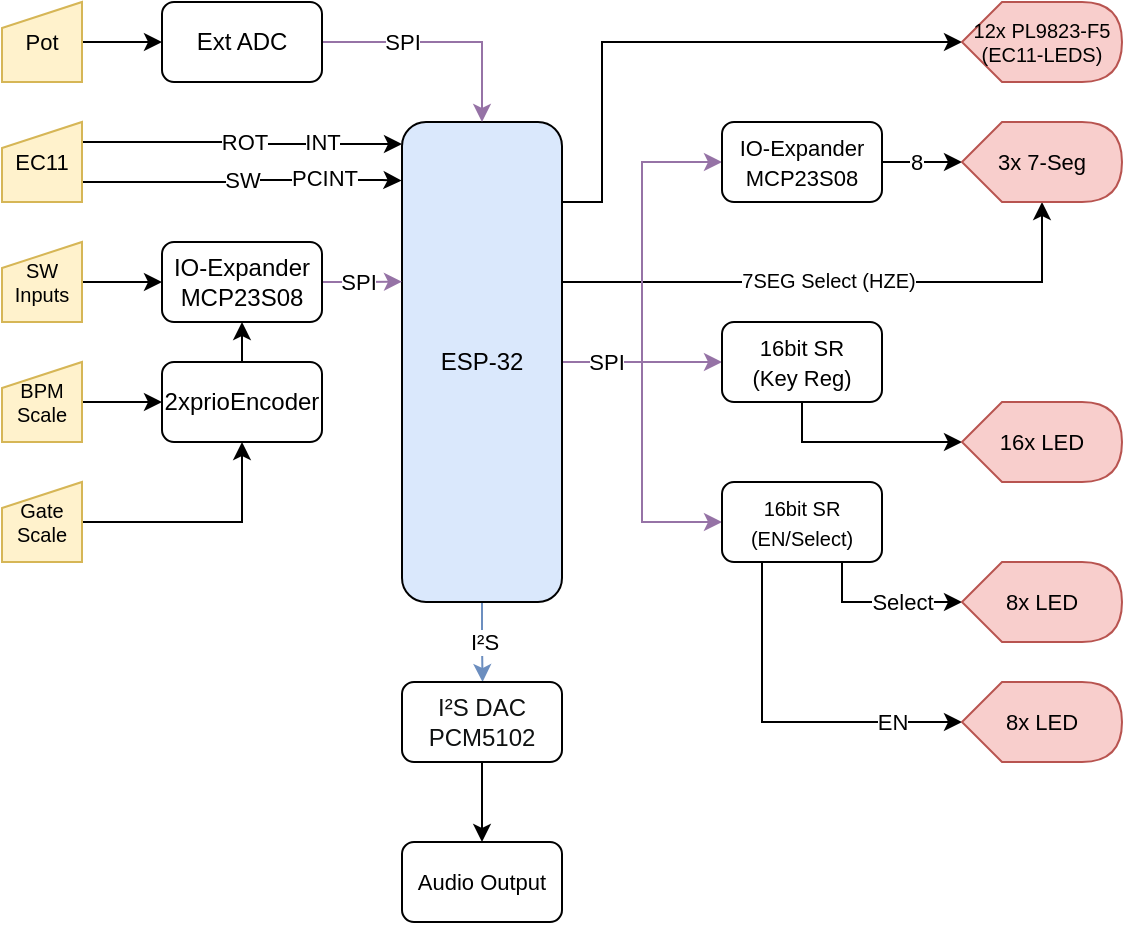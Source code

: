 <mxfile version="16.5.1" type="device"><diagram id="4VYLh-zP7Bx_i5LEst_N" name="Page-1"><mxGraphModel dx="593" dy="371" grid="1" gridSize="10" guides="1" tooltips="1" connect="1" arrows="1" fold="1" page="1" pageScale="1" pageWidth="827" pageHeight="1169" math="1" shadow="0"><root><mxCell id="0"/><mxCell id="1" parent="0"/><mxCell id="YsFZpdaAGVKWQpliaQsy-10" style="edgeStyle=orthogonalEdgeStyle;rounded=0;orthogonalLoop=1;jettySize=auto;html=1;exitX=1;exitY=0.75;exitDx=0;exitDy=0;entryX=0;entryY=0.5;entryDx=0;entryDy=0;fillColor=#e1d5e7;strokeColor=#9673a6;" parent="1" source="Yzz7cIyKh2HSDoEg84I8-15" target="Yzz7cIyKh2HSDoEg84I8-105" edge="1"><mxGeometry relative="1" as="geometry"><Array as="points"><mxPoint x="400" y="380"/><mxPoint x="440" y="380"/><mxPoint x="440" y="460"/></Array></mxGeometry></mxCell><mxCell id="YsFZpdaAGVKWQpliaQsy-11" style="edgeStyle=orthogonalEdgeStyle;rounded=0;orthogonalLoop=1;jettySize=auto;html=1;exitX=1;exitY=0.75;exitDx=0;exitDy=0;fillColor=#e1d5e7;strokeColor=#9673a6;entryX=0;entryY=0.5;entryDx=0;entryDy=0;" parent="1" source="Yzz7cIyKh2HSDoEg84I8-15" target="Yzz7cIyKh2HSDoEg84I8-83" edge="1"><mxGeometry relative="1" as="geometry"><Array as="points"><mxPoint x="450" y="380"/><mxPoint x="450" y="380"/></Array></mxGeometry></mxCell><mxCell id="XtVu1ge8k_I-QHsos5Rw-14" style="edgeStyle=orthogonalEdgeStyle;rounded=0;orthogonalLoop=1;jettySize=auto;html=1;exitX=1;exitY=0.25;exitDx=0;exitDy=0;entryX=0;entryY=0.5;entryDx=0;entryDy=0;entryPerimeter=0;" parent="1" source="Yzz7cIyKh2HSDoEg84I8-15" target="Yzz7cIyKh2HSDoEg84I8-70" edge="1"><mxGeometry relative="1" as="geometry"><Array as="points"><mxPoint x="400" y="300"/><mxPoint x="420" y="300"/><mxPoint x="420" y="220"/></Array></mxGeometry></mxCell><mxCell id="XtVu1ge8k_I-QHsos5Rw-16" style="edgeStyle=orthogonalEdgeStyle;rounded=0;orthogonalLoop=1;jettySize=auto;html=1;exitX=1;exitY=0.5;exitDx=0;exitDy=0;entryX=0;entryY=0;entryDx=40;entryDy=40;entryPerimeter=0;" parent="1" source="Yzz7cIyKh2HSDoEg84I8-15" target="Yzz7cIyKh2HSDoEg84I8-30" edge="1"><mxGeometry relative="1" as="geometry"><Array as="points"><mxPoint x="640" y="340"/></Array></mxGeometry></mxCell><mxCell id="KPdPLMar8FW5ZZJh2PHd-12" value="&lt;font style=&quot;font-size: 10px&quot;&gt;7SEG Select (HZE)&lt;/font&gt;" style="edgeLabel;html=1;align=center;verticalAlign=middle;resizable=0;points=[];" parent="XtVu1ge8k_I-QHsos5Rw-16" vertex="1" connectable="0"><mxGeometry x="0.077" y="1" relative="1" as="geometry"><mxPoint as="offset"/></mxGeometry></mxCell><mxCell id="y79ebCIUgbflpvUtCevO-20" style="edgeStyle=orthogonalEdgeStyle;rounded=0;orthogonalLoop=1;jettySize=auto;html=1;exitX=1;exitY=0.5;exitDx=0;exitDy=0;entryX=0;entryY=0.5;entryDx=0;entryDy=0;fontFamily=Helvetica;fontSize=11;fillColor=#e1d5e7;strokeColor=#9673a6;" parent="1" source="Yzz7cIyKh2HSDoEg84I8-15" target="Yzz7cIyKh2HSDoEg84I8-21" edge="1"><mxGeometry relative="1" as="geometry"/></mxCell><mxCell id="y79ebCIUgbflpvUtCevO-21" value="SPI" style="edgeLabel;html=1;align=center;verticalAlign=middle;resizable=0;points=[];fontSize=11;fontFamily=Helvetica;" parent="y79ebCIUgbflpvUtCevO-20" vertex="1" connectable="0"><mxGeometry x="-0.827" y="-1" relative="1" as="geometry"><mxPoint x="6" y="-1" as="offset"/></mxGeometry></mxCell><mxCell id="XlLFYsl8-gilaUc90BuH-1" style="edgeStyle=orthogonalEdgeStyle;rounded=0;orthogonalLoop=1;jettySize=auto;html=1;exitX=0.5;exitY=1;exitDx=0;exitDy=0;fillColor=#dae8fc;strokeColor=#6c8ebf;" parent="1" source="Yzz7cIyKh2HSDoEg84I8-15" edge="1"><mxGeometry relative="1" as="geometry"><mxPoint x="360.286" y="540" as="targetPoint"/></mxGeometry></mxCell><mxCell id="XlLFYsl8-gilaUc90BuH-4" value="I²S" style="edgeLabel;html=1;align=center;verticalAlign=middle;resizable=0;points=[];fontSize=11;fontFamily=Helvetica;" parent="XlLFYsl8-gilaUc90BuH-1" vertex="1" connectable="0"><mxGeometry x="0.734" relative="1" as="geometry"><mxPoint y="-15" as="offset"/></mxGeometry></mxCell><mxCell id="Yzz7cIyKh2HSDoEg84I8-15" value="ESP-32" style="rounded=1;whiteSpace=wrap;html=1;fillColor=#dae8fc;strokeColor=default;gradientColor=none;glass=0;sketch=0;shadow=0;" parent="1" vertex="1"><mxGeometry x="320" y="260" width="80" height="240" as="geometry"/></mxCell><mxCell id="Yzz7cIyKh2HSDoEg84I8-32" style="edgeStyle=orthogonalEdgeStyle;rounded=0;orthogonalLoop=1;jettySize=auto;html=1;exitX=1;exitY=0.5;exitDx=0;exitDy=0;entryX=0;entryY=0.5;entryDx=0;entryDy=0;entryPerimeter=0;fontSize=11;" parent="1" source="Yzz7cIyKh2HSDoEg84I8-21" target="Yzz7cIyKh2HSDoEg84I8-30" edge="1"><mxGeometry relative="1" as="geometry"/></mxCell><mxCell id="KPdPLMar8FW5ZZJh2PHd-13" value="8" style="edgeLabel;html=1;align=center;verticalAlign=middle;resizable=0;points=[];" parent="Yzz7cIyKh2HSDoEg84I8-32" vertex="1" connectable="0"><mxGeometry x="-0.183" y="-2" relative="1" as="geometry"><mxPoint y="-2" as="offset"/></mxGeometry></mxCell><mxCell id="Yzz7cIyKh2HSDoEg84I8-21" value="&lt;font style=&quot;font-size: 11px&quot;&gt;IO-Expander&lt;br&gt;MCP23S08&lt;/font&gt;" style="rounded=1;whiteSpace=wrap;html=1;" parent="1" vertex="1"><mxGeometry x="480" y="260" width="80" height="40" as="geometry"/></mxCell><mxCell id="XMXrXdqW2n2KZjJ4oG5D-4" style="edgeStyle=orthogonalEdgeStyle;rounded=0;orthogonalLoop=1;jettySize=auto;html=1;exitX=1;exitY=0.5;exitDx=0;exitDy=0;entryX=0;entryY=0.5;entryDx=0;entryDy=0;" parent="1" source="Yzz7cIyKh2HSDoEg84I8-26" target="XMXrXdqW2n2KZjJ4oG5D-1" edge="1"><mxGeometry relative="1" as="geometry"/></mxCell><mxCell id="Yzz7cIyKh2HSDoEg84I8-26" value="&lt;font style=&quot;font-size: 11px&quot;&gt;Pot&lt;/font&gt;" style="shape=manualInput;whiteSpace=wrap;html=1;fontSize=11;size=13;fillColor=#fff2cc;strokeColor=#d6b656;" parent="1" vertex="1"><mxGeometry x="120" y="200" width="40" height="40" as="geometry"/></mxCell><mxCell id="Yzz7cIyKh2HSDoEg84I8-30" value="3x 7-Seg" style="shape=display;whiteSpace=wrap;html=1;fontSize=11;fillColor=#f8cecc;strokeColor=#b85450;" parent="1" vertex="1"><mxGeometry x="600" y="260" width="80" height="40" as="geometry"/></mxCell><mxCell id="Yzz7cIyKh2HSDoEg84I8-61" style="edgeStyle=orthogonalEdgeStyle;rounded=0;orthogonalLoop=1;jettySize=auto;html=1;exitX=1;exitY=0.25;exitDx=0;exitDy=0;entryX=0;entryY=0.046;entryDx=0;entryDy=0;fontSize=10;endArrow=classic;endFill=1;elbow=vertical;entryPerimeter=0;" parent="1" source="Yzz7cIyKh2HSDoEg84I8-59" target="Yzz7cIyKh2HSDoEg84I8-15" edge="1"><mxGeometry relative="1" as="geometry"/></mxCell><mxCell id="Yzz7cIyKh2HSDoEg84I8-74" value="ROT" style="edgeLabel;html=1;align=center;verticalAlign=middle;resizable=0;points=[];fontSize=11;" parent="Yzz7cIyKh2HSDoEg84I8-61" vertex="1" connectable="0"><mxGeometry x="-0.1" relative="1" as="geometry"><mxPoint x="8" as="offset"/></mxGeometry></mxCell><mxCell id="Yzz7cIyKh2HSDoEg84I8-72" style="edgeStyle=orthogonalEdgeStyle;rounded=0;orthogonalLoop=1;jettySize=auto;html=1;exitX=1;exitY=0.75;exitDx=0;exitDy=0;fontSize=10;endArrow=classic;endFill=1;elbow=vertical;entryX=-0.003;entryY=0.122;entryDx=0;entryDy=0;entryPerimeter=0;" parent="1" source="Yzz7cIyKh2HSDoEg84I8-59" target="Yzz7cIyKh2HSDoEg84I8-15" edge="1"><mxGeometry relative="1" as="geometry"><mxPoint x="310" y="290" as="targetPoint"/><Array as="points"><mxPoint x="240" y="290"/><mxPoint x="240" y="289"/><mxPoint x="310" y="289"/></Array></mxGeometry></mxCell><mxCell id="Yzz7cIyKh2HSDoEg84I8-73" value="SW" style="edgeLabel;html=1;align=center;verticalAlign=middle;resizable=0;points=[];fontSize=11;" parent="Yzz7cIyKh2HSDoEg84I8-72" vertex="1" connectable="0"><mxGeometry x="0.086" y="1" relative="1" as="geometry"><mxPoint x="-7" y="1" as="offset"/></mxGeometry></mxCell><mxCell id="YsFZpdaAGVKWQpliaQsy-16" value="INT" style="edgeLabel;html=1;align=center;verticalAlign=middle;resizable=0;points=[];" parent="Yzz7cIyKh2HSDoEg84I8-72" vertex="1" connectable="0"><mxGeometry x="0.688" y="-1" relative="1" as="geometry"><mxPoint x="-15" y="-20" as="offset"/></mxGeometry></mxCell><mxCell id="y79ebCIUgbflpvUtCevO-17" value="PCINT" style="edgeLabel;html=1;align=center;verticalAlign=middle;resizable=0;points=[];fontSize=11;fontFamily=Helvetica;" parent="Yzz7cIyKh2HSDoEg84I8-72" vertex="1" connectable="0"><mxGeometry x="0.509" y="1" relative="1" as="geometry"><mxPoint as="offset"/></mxGeometry></mxCell><mxCell id="Yzz7cIyKh2HSDoEg84I8-59" value="EC11" style="shape=manualInput;whiteSpace=wrap;html=1;fontSize=11;size=13;fillColor=#fff2cc;strokeColor=#d6b656;" parent="1" vertex="1"><mxGeometry x="120" y="260" width="40" height="40" as="geometry"/></mxCell><mxCell id="Yzz7cIyKh2HSDoEg84I8-70" value="12x PL9823-F5&lt;br&gt;(EC11-LEDS)" style="shape=display;whiteSpace=wrap;html=1;fontSize=10;fillColor=#f8cecc;strokeColor=#b85450;size=0.25;" parent="1" vertex="1"><mxGeometry x="600" y="200" width="80" height="40" as="geometry"/></mxCell><mxCell id="n66vILwVa508dORG7SmE-6" style="edgeStyle=orthogonalEdgeStyle;rounded=0;orthogonalLoop=1;jettySize=auto;html=1;exitX=1;exitY=0.5;exitDx=0;exitDy=0;entryX=0.5;entryY=1;entryDx=0;entryDy=0;" edge="1" parent="1" source="Yzz7cIyKh2HSDoEg84I8-91" target="n66vILwVa508dORG7SmE-1"><mxGeometry relative="1" as="geometry"><mxPoint x="240" y="460" as="targetPoint"/></mxGeometry></mxCell><mxCell id="Yzz7cIyKh2HSDoEg84I8-91" value="Gate&lt;br&gt;Scale" style="shape=manualInput;whiteSpace=wrap;html=1;fontSize=10;size=13;fillColor=#fff2cc;strokeColor=#d6b656;" parent="1" vertex="1"><mxGeometry x="120" y="440" width="40" height="40" as="geometry"/></mxCell><mxCell id="n66vILwVa508dORG7SmE-4" style="edgeStyle=orthogonalEdgeStyle;rounded=0;orthogonalLoop=1;jettySize=auto;html=1;entryX=0;entryY=0.5;entryDx=0;entryDy=0;" edge="1" parent="1" source="Yzz7cIyKh2HSDoEg84I8-92" target="n66vILwVa508dORG7SmE-1"><mxGeometry relative="1" as="geometry"/></mxCell><mxCell id="Yzz7cIyKh2HSDoEg84I8-92" value="BPM&lt;br&gt;Scale" style="shape=manualInput;whiteSpace=wrap;html=1;fontSize=10;size=13;fillColor=#fff2cc;strokeColor=#d6b656;" parent="1" vertex="1"><mxGeometry x="120" y="380" width="40" height="40" as="geometry"/></mxCell><mxCell id="y79ebCIUgbflpvUtCevO-24" style="edgeStyle=orthogonalEdgeStyle;rounded=0;orthogonalLoop=1;jettySize=auto;html=1;exitX=0.5;exitY=1;exitDx=0;exitDy=0;entryX=0;entryY=0.5;entryDx=0;entryDy=0;entryPerimeter=0;fontFamily=Helvetica;fontSize=11;" parent="1" source="Yzz7cIyKh2HSDoEg84I8-83" target="Yzz7cIyKh2HSDoEg84I8-86" edge="1"><mxGeometry relative="1" as="geometry"/></mxCell><mxCell id="Yzz7cIyKh2HSDoEg84I8-83" value="&lt;font style=&quot;font-size: 11px&quot;&gt;16bit SR&lt;br&gt;(Key Reg)&lt;/font&gt;" style="rounded=1;whiteSpace=wrap;html=1;" parent="1" vertex="1"><mxGeometry x="480" y="360" width="80" height="40" as="geometry"/></mxCell><mxCell id="Yzz7cIyKh2HSDoEg84I8-86" value="16x LED" style="shape=display;whiteSpace=wrap;html=1;fontSize=11;fillColor=#f8cecc;strokeColor=#b85450;size=0.25;" parent="1" vertex="1"><mxGeometry x="600" y="400" width="80" height="40" as="geometry"/></mxCell><mxCell id="KPdPLMar8FW5ZZJh2PHd-17" style="edgeStyle=orthogonalEdgeStyle;rounded=0;orthogonalLoop=1;jettySize=auto;html=1;exitX=0.25;exitY=1;exitDx=0;exitDy=0;entryX=0;entryY=0.5;entryDx=0;entryDy=0;entryPerimeter=0;" parent="1" source="Yzz7cIyKh2HSDoEg84I8-105" target="KPdPLMar8FW5ZZJh2PHd-16" edge="1"><mxGeometry relative="1" as="geometry"/></mxCell><mxCell id="y79ebCIUgbflpvUtCevO-1" value="EN" style="edgeLabel;html=1;align=center;verticalAlign=middle;resizable=0;points=[];" parent="KPdPLMar8FW5ZZJh2PHd-17" vertex="1" connectable="0"><mxGeometry x="0.5" relative="1" as="geometry"><mxPoint x="10" as="offset"/></mxGeometry></mxCell><mxCell id="KPdPLMar8FW5ZZJh2PHd-18" style="edgeStyle=orthogonalEdgeStyle;rounded=0;orthogonalLoop=1;jettySize=auto;html=1;exitX=0.75;exitY=1;exitDx=0;exitDy=0;entryX=0;entryY=0.5;entryDx=0;entryDy=0;entryPerimeter=0;" parent="1" source="Yzz7cIyKh2HSDoEg84I8-105" target="Yzz7cIyKh2HSDoEg84I8-106" edge="1"><mxGeometry relative="1" as="geometry"><Array as="points"><mxPoint x="540" y="500"/></Array></mxGeometry></mxCell><mxCell id="KPdPLMar8FW5ZZJh2PHd-19" value="Select" style="edgeLabel;html=1;align=center;verticalAlign=middle;resizable=0;points=[];" parent="KPdPLMar8FW5ZZJh2PHd-18" vertex="1" connectable="0"><mxGeometry x="0.021" relative="1" as="geometry"><mxPoint x="9" as="offset"/></mxGeometry></mxCell><mxCell id="Yzz7cIyKh2HSDoEg84I8-105" value="&lt;font style=&quot;font-size: 10px&quot;&gt;16bit&amp;nbsp;SR &lt;br&gt;(EN/Select)&lt;/font&gt;" style="rounded=1;whiteSpace=wrap;html=1;" parent="1" vertex="1"><mxGeometry x="480" y="440" width="80" height="40" as="geometry"/></mxCell><mxCell id="Yzz7cIyKh2HSDoEg84I8-106" value="8x LED" style="shape=display;whiteSpace=wrap;html=1;fontSize=11;fillColor=#f8cecc;strokeColor=#b85450;" parent="1" vertex="1"><mxGeometry x="600" y="480" width="80" height="40" as="geometry"/></mxCell><mxCell id="n66vILwVa508dORG7SmE-7" style="edgeStyle=orthogonalEdgeStyle;rounded=0;orthogonalLoop=1;jettySize=auto;html=1;exitX=1;exitY=0.5;exitDx=0;exitDy=0;entryX=0;entryY=0.5;entryDx=0;entryDy=0;" edge="1" parent="1" source="KJiveMh5zRFhtSvFbMqp-11" target="n66vILwVa508dORG7SmE-2"><mxGeometry relative="1" as="geometry"/></mxCell><mxCell id="KJiveMh5zRFhtSvFbMqp-11" value="SW&lt;br&gt;Inputs" style="shape=manualInput;whiteSpace=wrap;html=1;fontSize=10;size=13;fillColor=#fff2cc;strokeColor=#d6b656;" parent="1" vertex="1"><mxGeometry x="120" y="320" width="40" height="40" as="geometry"/></mxCell><mxCell id="KPdPLMar8FW5ZZJh2PHd-16" value="8x LED" style="shape=display;whiteSpace=wrap;html=1;fontSize=11;fillColor=#f8cecc;strokeColor=#b85450;" parent="1" vertex="1"><mxGeometry x="600" y="540" width="80" height="40" as="geometry"/></mxCell><mxCell id="XlLFYsl8-gilaUc90BuH-6" style="edgeStyle=orthogonalEdgeStyle;rounded=0;orthogonalLoop=1;jettySize=auto;html=1;exitX=0.5;exitY=1;exitDx=0;exitDy=0;entryX=0.5;entryY=0;entryDx=0;entryDy=0;fontFamily=Helvetica;fontSize=11;" parent="1" source="XlLFYsl8-gilaUc90BuH-2" target="XlLFYsl8-gilaUc90BuH-5" edge="1"><mxGeometry relative="1" as="geometry"/></mxCell><mxCell id="XlLFYsl8-gilaUc90BuH-2" value="&lt;p style=&quot;box-sizing: border-box ; padding: 0px ; margin: 0px ; font-weight: 400 ; color: rgb(15 , 17 , 17) ; background-color: rgb(255 , 255 , 255) ; line-height: 1.2&quot;&gt;I²S DAC&lt;/p&gt;&lt;p style=&quot;box-sizing: border-box ; padding: 0px ; margin: 0px ; font-weight: 400 ; color: rgb(15 , 17 , 17) ; background-color: rgb(255 , 255 , 255) ; line-height: 1.2&quot;&gt;PCM5102&lt;/p&gt;" style="rounded=1;whiteSpace=wrap;html=1;align=center;" parent="1" vertex="1"><mxGeometry x="320" y="540" width="80" height="40" as="geometry"/></mxCell><mxCell id="XlLFYsl8-gilaUc90BuH-5" value="Audio Output" style="rounded=1;whiteSpace=wrap;html=1;fontFamily=Helvetica;fontSize=11;" parent="1" vertex="1"><mxGeometry x="320" y="620" width="80" height="40" as="geometry"/></mxCell><mxCell id="XMXrXdqW2n2KZjJ4oG5D-5" style="edgeStyle=orthogonalEdgeStyle;rounded=0;orthogonalLoop=1;jettySize=auto;html=1;exitX=1;exitY=0.5;exitDx=0;exitDy=0;entryX=0.5;entryY=0;entryDx=0;entryDy=0;fillColor=#e1d5e7;strokeColor=#9673a6;" parent="1" source="XMXrXdqW2n2KZjJ4oG5D-1" target="Yzz7cIyKh2HSDoEg84I8-15" edge="1"><mxGeometry relative="1" as="geometry"/></mxCell><mxCell id="XMXrXdqW2n2KZjJ4oG5D-6" value="SPI" style="edgeLabel;html=1;align=center;verticalAlign=middle;resizable=0;points=[];" parent="XMXrXdqW2n2KZjJ4oG5D-5" vertex="1" connectable="0"><mxGeometry x="-0.263" y="2" relative="1" as="geometry"><mxPoint x="-4" y="2" as="offset"/></mxGeometry></mxCell><mxCell id="XMXrXdqW2n2KZjJ4oG5D-1" value="Ext ADC" style="rounded=1;whiteSpace=wrap;html=1;" parent="1" vertex="1"><mxGeometry x="200" y="200" width="80" height="40" as="geometry"/></mxCell><mxCell id="n66vILwVa508dORG7SmE-10" style="edgeStyle=orthogonalEdgeStyle;rounded=0;orthogonalLoop=1;jettySize=auto;html=1;exitX=0.5;exitY=0;exitDx=0;exitDy=0;entryX=0.5;entryY=1;entryDx=0;entryDy=0;" edge="1" parent="1" source="n66vILwVa508dORG7SmE-1" target="n66vILwVa508dORG7SmE-2"><mxGeometry relative="1" as="geometry"/></mxCell><mxCell id="n66vILwVa508dORG7SmE-1" value="2xprioEncoder" style="rounded=1;whiteSpace=wrap;html=1;" vertex="1" parent="1"><mxGeometry x="200" y="380" width="80" height="40" as="geometry"/></mxCell><mxCell id="n66vILwVa508dORG7SmE-11" style="edgeStyle=orthogonalEdgeStyle;rounded=0;orthogonalLoop=1;jettySize=auto;html=1;exitX=1;exitY=0.5;exitDx=0;exitDy=0;fillColor=#e1d5e7;strokeColor=#9673a6;" edge="1" parent="1" source="n66vILwVa508dORG7SmE-2"><mxGeometry relative="1" as="geometry"><mxPoint x="320" y="339.857" as="targetPoint"/></mxGeometry></mxCell><mxCell id="n66vILwVa508dORG7SmE-2" value="IO-Expander MCP23S08" style="rounded=1;whiteSpace=wrap;html=1;" vertex="1" parent="1"><mxGeometry x="200" y="320" width="80" height="40" as="geometry"/></mxCell><mxCell id="n66vILwVa508dORG7SmE-13" value="SPI" style="edgeLabel;html=1;align=center;verticalAlign=middle;resizable=0;points=[];" vertex="1" connectable="0" parent="1"><mxGeometry x="298.001" y="339.996" as="geometry"/></mxCell></root></mxGraphModel></diagram></mxfile>